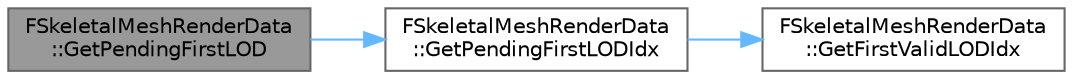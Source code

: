 digraph "FSkeletalMeshRenderData::GetPendingFirstLOD"
{
 // INTERACTIVE_SVG=YES
 // LATEX_PDF_SIZE
  bgcolor="transparent";
  edge [fontname=Helvetica,fontsize=10,labelfontname=Helvetica,labelfontsize=10];
  node [fontname=Helvetica,fontsize=10,shape=box,height=0.2,width=0.4];
  rankdir="LR";
  Node1 [id="Node000001",label="FSkeletalMeshRenderData\l::GetPendingFirstLOD",height=0.2,width=0.4,color="gray40", fillcolor="grey60", style="filled", fontcolor="black",tooltip="Return the pending first LOD that can be used for rendering starting at MinLODIdx."];
  Node1 -> Node2 [id="edge1_Node000001_Node000002",color="steelblue1",style="solid",tooltip=" "];
  Node2 [id="Node000002",label="FSkeletalMeshRenderData\l::GetPendingFirstLODIdx",height=0.2,width=0.4,color="grey40", fillcolor="white", style="filled",URL="$d6/d81/classFSkeletalMeshRenderData.html#a2a63600faa570d31d83acd49f1cf256b",tooltip="Return the pending first LODIdx that can be used."];
  Node2 -> Node3 [id="edge2_Node000002_Node000003",color="steelblue1",style="solid",tooltip=" "];
  Node3 [id="Node000003",label="FSkeletalMeshRenderData\l::GetFirstValidLODIdx",height=0.2,width=0.4,color="grey40", fillcolor="white", style="filled",URL="$d6/d81/classFSkeletalMeshRenderData.html#a943f97ee338a98946164eefabe208336",tooltip="Return first valid LOD index starting at MinLODIdx."];
}
